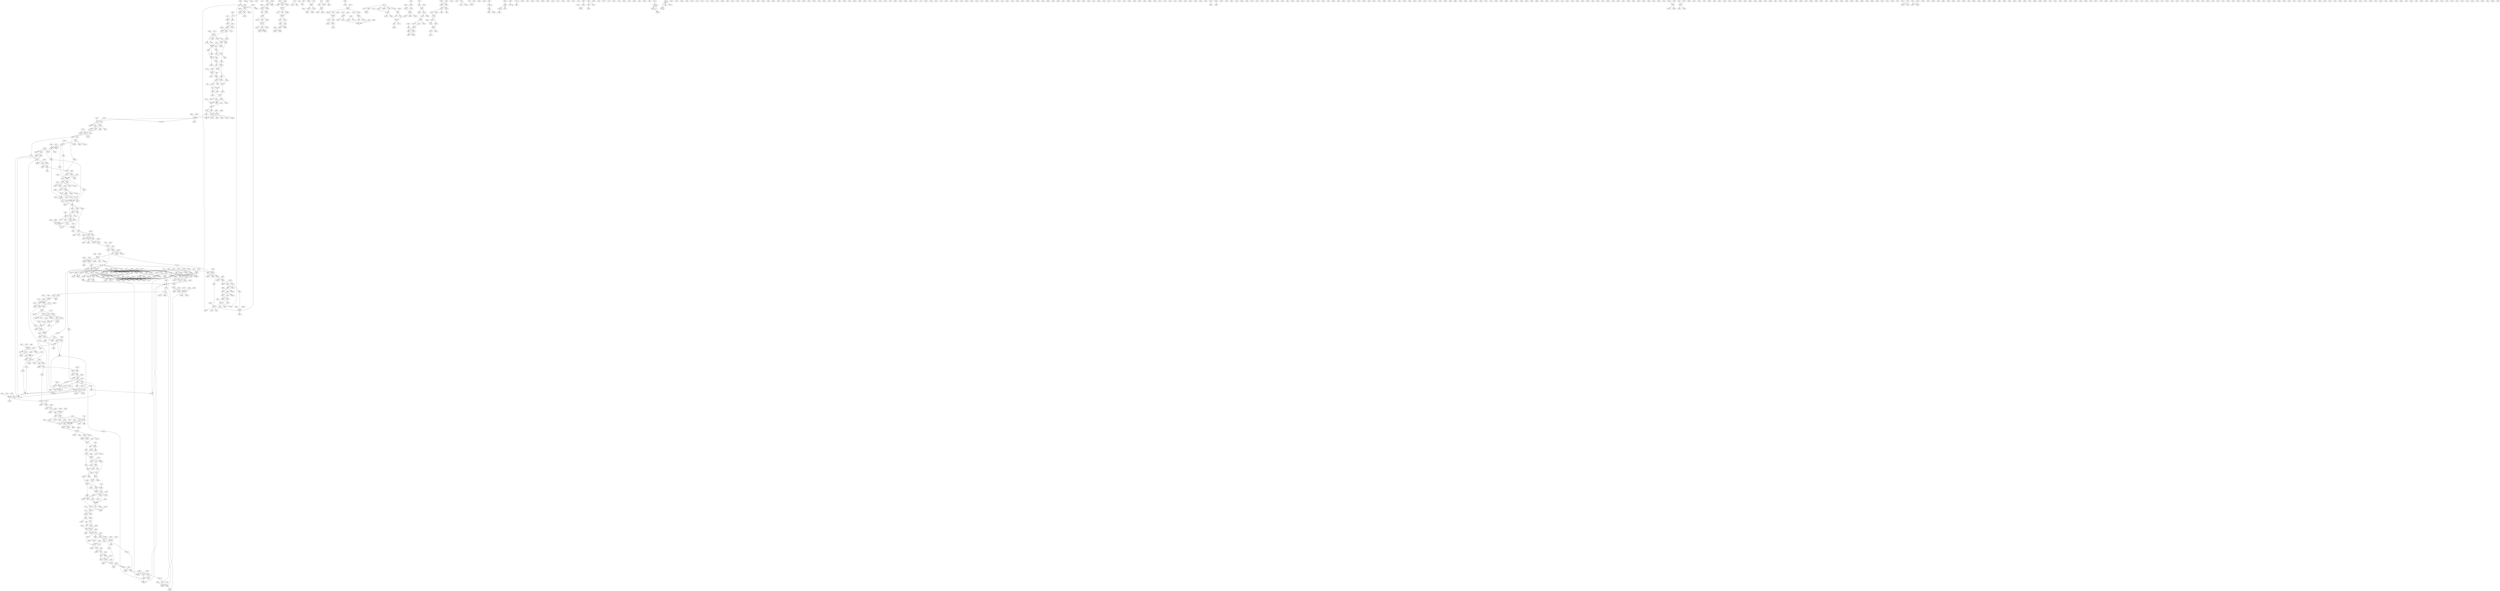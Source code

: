 digraph adj {
graph [k=96]
edge [d=-95]
"30+" [l=117 C=5610]
"30-" [l=117 C=5610]
"33+" [l=111 C=4080]
"33-" [l=111 C=4080]
"40+" [l=114 C=4845]
"40-" [l=114 C=4845]
"71+" [l=129 C=8670]
"71-" [l=129 C=8670]
"84+" [l=104 C=2295]
"84-" [l=104 C=2295]
"86+" [l=105 C=2550]
"86-" [l=105 C=2550]
"93+" [l=104 C=2295]
"93-" [l=104 C=2295]
"112+" [l=100 C=1275]
"112-" [l=100 C=1275]
"115+" [l=101 C=1530]
"115-" [l=101 C=1530]
"136+" [l=103 C=2040]
"136-" [l=103 C=2040]
"139+" [l=129 C=8670]
"139-" [l=129 C=8670]
"148+" [l=98 C=765]
"148-" [l=98 C=765]
"166+" [l=135 C=10200]
"166-" [l=135 C=10200]
"186+" [l=101 C=1530]
"186-" [l=101 C=1530]
"189+" [l=101 C=1530]
"189-" [l=101 C=1530]
"212+" [l=103 C=2040]
"212-" [l=103 C=2040]
"238+" [l=97 C=510]
"238-" [l=97 C=510]
"246+" [l=96 C=255]
"246-" [l=96 C=255]
"254+" [l=144 C=12495]
"254-" [l=144 C=12495]
"266+" [l=4413 C=688384]
"266-" [l=4413 C=688384]
"302+" [l=823 C=4784]
"302-" [l=823 C=4784]
"308+" [l=104 C=2295]
"308-" [l=104 C=2295]
"314+" [l=100 C=1275]
"314-" [l=100 C=1275]
"316+" [l=111 C=4080]
"316-" [l=111 C=4080]
"387+" [l=190 C=7869]
"387-" [l=190 C=7869]
"390+" [l=98 C=765]
"390-" [l=98 C=765]
"400+" [l=96 C=255]
"400-" [l=96 C=255]
"402+" [l=103 C=2040]
"402-" [l=103 C=2040]
"403+" [l=99 C=1020]
"403-" [l=99 C=1020]
"406+" [l=100 C=1275]
"406-" [l=100 C=1275]
"421+" [l=254 C=7698]
"421-" [l=254 C=7698]
"423+" [l=97 C=510]
"423-" [l=97 C=510]
"425+" [l=96 C=255]
"425-" [l=96 C=255]
"427+" [l=102 C=1785]
"427-" [l=102 C=1785]
"433+" [l=481 C=10776]
"433-" [l=481 C=10776]
"455+" [l=105 C=2550]
"455-" [l=105 C=2550]
"456+" [l=98 C=765]
"456-" [l=98 C=765]
"464+" [l=147 C=13260]
"464-" [l=147 C=13260]
"473+" [l=101 C=1530]
"473-" [l=101 C=1530]
"507+" [l=98 C=765]
"507-" [l=98 C=765]
"511+" [l=102 C=1785]
"511-" [l=102 C=1785]
"537+" [l=99 C=1020]
"537-" [l=99 C=1020]
"545+" [l=4723 C=52853]
"545-" [l=4723 C=52853]
"562+" [l=112 C=4335]
"562-" [l=112 C=4335]
"569+" [l=98 C=765]
"569-" [l=98 C=765]
"591+" [l=139 C=11220]
"591-" [l=139 C=11220]
"605+" [l=156 C=2894]
"605-" [l=156 C=2894]
"630+" [l=438 C=16593]
"630-" [l=438 C=16593]
"676+" [l=108 C=3315]
"676-" [l=108 C=3315]
"683+" [l=130 C=8925]
"683-" [l=130 C=8925]
"692+" [l=231 C=860]
"692-" [l=231 C=860]
"693+" [l=151 C=1119]
"693-" [l=151 C=1119]
"724+" [l=108 C=3315]
"724-" [l=108 C=3315]
"757+" [l=242 C=10423]
"757-" [l=242 C=10423]
"764+" [l=102 C=1785]
"764-" [l=102 C=1785]
"769+" [l=191 C=7156]
"769-" [l=191 C=7156]
"798+" [l=102 C=1785]
"798-" [l=102 C=1785]
"806+" [l=148 C=13515]
"806-" [l=148 C=13515]
"808+" [l=170 C=225]
"808-" [l=170 C=225]
"923+" [l=100 C=1275]
"923-" [l=100 C=1275]
"930+" [l=128 C=8415]
"930-" [l=128 C=8415]
"933+" [l=98 C=765]
"933-" [l=98 C=765]
"998+" [l=98 C=765]
"998-" [l=98 C=765]
"1064+" [l=97 C=510]
"1064-" [l=97 C=510]
"1067+" [l=97 C=510]
"1067-" [l=97 C=510]
"1072+" [l=97 C=510]
"1072-" [l=97 C=510]
"1128+" [l=725 C=11729]
"1128-" [l=725 C=11729]
"1162+" [l=145 C=172]
"1162-" [l=145 C=172]
"1173+" [l=96 C=255]
"1173-" [l=96 C=255]
"1216+" [l=191 C=1444]
"1216-" [l=191 C=1444]
"1249+" [l=222 C=602]
"1249-" [l=222 C=602]
"1273+" [l=168 C=1710]
"1273-" [l=168 C=1710]
"1284+" [l=2594 C=29090]
"1284-" [l=2594 C=29090]
"1288+" [l=98 C=765]
"1288-" [l=98 C=765]
"1330+" [l=191 C=1334]
"1330-" [l=191 C=1334]
"1335+" [l=191 C=4125]
"1335-" [l=191 C=4125]
"1345+" [l=188 C=1948]
"1345-" [l=188 C=1948]
"1488+" [l=1179 C=7755]
"1488-" [l=1179 C=7755]
"1543+" [l=149 C=7205]
"1543-" [l=149 C=7205]
"1556+" [l=104 C=99]
"1556-" [l=104 C=99]
"1589+" [l=191 C=728]
"1589-" [l=191 C=728]
"1763+" [l=209 C=10718]
"1763-" [l=209 C=10718]
"1783+" [l=136 C=95]
"1783-" [l=136 C=95]
"1830+" [l=146 C=3243]
"1830-" [l=146 C=3243]
"1846+" [l=252 C=4538]
"1846-" [l=252 C=4538]
"1867+" [l=469 C=1765]
"1867-" [l=469 C=1765]
"1883+" [l=109 C=34]
"1883-" [l=109 C=34]
"1894+" [l=853 C=7308]
"1894-" [l=853 C=7308]
"1912+" [l=191 C=361]
"1912-" [l=191 C=361]
"1925+" [l=191 C=952]
"1925-" [l=191 C=952]
"1937+" [l=96 C=19]
"1937-" [l=96 C=19]
"1938+" [l=625 C=8391]
"1938-" [l=625 C=8391]
"2068+" [l=191 C=4377]
"2068-" [l=191 C=4377]
"2086+" [l=249 C=3206]
"2086-" [l=249 C=3206]
"2089+" [l=188 C=2029]
"2089-" [l=188 C=2029]
"2102+" [l=113 C=53]
"2102-" [l=113 C=53]
"2123+" [l=149 C=6199]
"2123-" [l=149 C=6199]
"2156+" [l=191 C=2245]
"2156-" [l=191 C=2245]
"2198+" [l=126 C=92]
"2198-" [l=126 C=92]
"2241+" [l=188 C=5667]
"2241-" [l=188 C=5667]
"2256+" [l=97 C=39]
"2256-" [l=97 C=39]
"2262+" [l=120 C=67]
"2262-" [l=120 C=67]
"2303+" [l=188 C=3552]
"2303-" [l=188 C=3552]
"2314+" [l=301 C=1232]
"2314-" [l=301 C=1232]
"2355+" [l=315 C=5542]
"2355-" [l=315 C=5542]
"2379+" [l=234 C=6235]
"2379-" [l=234 C=6235]
"2464+" [l=216 C=621]
"2464-" [l=216 C=621]
"2583+" [l=146 C=1713]
"2583-" [l=146 C=1713]
"2638+" [l=295 C=2854]
"2638-" [l=295 C=2854]
"2639+" [l=137 C=859]
"2639-" [l=137 C=859]
"2680+" [l=195 C=6486]
"2680-" [l=195 C=6486]
"2682+" [l=169 C=4756]
"2682-" [l=169 C=4756]
"2713+" [l=285 C=891]
"2713-" [l=285 C=891]
"2736+" [l=155 C=1847]
"2736-" [l=155 C=1847]
"2738+" [l=196 C=380]
"2738-" [l=196 C=380]
"2746+" [l=239 C=2165]
"2746-" [l=239 C=2165]
"2769+" [l=135 C=88]
"2769-" [l=135 C=88]
"2776+" [l=254 C=472]
"2776-" [l=254 C=472]
"2782+" [l=191 C=1479]
"2782-" [l=191 C=1479]
"2791+" [l=232 C=1140]
"2791-" [l=232 C=1140]
"2795+" [l=173 C=456]
"2795-" [l=173 C=456]
"2800+" [l=191 C=1266]
"2800-" [l=191 C=1266]
"2816+" [l=96 C=56]
"2816-" [l=96 C=56]
"2820+" [l=264 C=1264]
"2820-" [l=264 C=1264]
"2846+" [l=148 C=999]
"2846-" [l=148 C=999]
"2873+" [l=156 C=260]
"2873-" [l=156 C=260]
"2875+" [l=280 C=1795]
"2875-" [l=280 C=1795]
"2911+" [l=191 C=295]
"2911-" [l=191 C=295]
"2917+" [l=196 C=1171]
"2917-" [l=196 C=1171]
"2922+" [l=260 C=1530]
"2922-" [l=260 C=1530]
"2923+" [l=352 C=1375]
"2923-" [l=352 C=1375]
"2945+" [l=192 C=1374]
"2945-" [l=192 C=1374]
"2947+" [l=132 C=208]
"2947-" [l=132 C=208]
"2958+" [l=217 C=507]
"2958-" [l=217 C=507]
"2996+" [l=192 C=1471]
"2996-" [l=192 C=1471]
"3039+" [l=142 C=203]
"3039-" [l=142 C=203]
"3046+" [l=101 C=15]
"3046-" [l=101 C=15]
"3047+" [l=189 C=1338]
"3047-" [l=189 C=1338]
"3056+" [l=118 C=53]
"3056-" [l=118 C=53]
"3079+" [l=191 C=1778]
"3079-" [l=191 C=1778]
"3081+" [l=260 C=760]
"3081-" [l=260 C=760]
"3082+" [l=274 C=1030]
"3082-" [l=274 C=1030]
"3107+" [l=166 C=246]
"3107-" [l=166 C=246]
"3144+" [l=156 C=3868]
"3144-" [l=156 C=3868]
"3168+" [l=219 C=724]
"3168-" [l=219 C=724]
"3173+" [l=204 C=559]
"3173-" [l=204 C=559]
"3176+" [l=424 C=1822]
"3176-" [l=424 C=1822]
"3177+" [l=578 C=3220]
"3177-" [l=578 C=3220]
"3178+" [l=189 C=764]
"3178-" [l=189 C=764]
"3184+" [l=191 C=639]
"3184-" [l=191 C=639]
"3195+" [l=228 C=2436]
"3195-" [l=228 C=2436]
"3202+" [l=122 C=357]
"3202-" [l=122 C=357]
"3203+" [l=240 C=923]
"3203-" [l=240 C=923]
"3248+" [l=119 C=58]
"3248-" [l=119 C=58]
"3251+" [l=252 C=793]
"3251-" [l=252 C=793]
"3257+" [l=136 C=106]
"3257-" [l=136 C=106]
"3277+" [l=151 C=133]
"3277-" [l=151 C=133]
"3281+" [l=194 C=2205]
"3281-" [l=194 C=2205]
"3288+" [l=319 C=976]
"3288-" [l=319 C=976]
"3290+" [l=128 C=113]
"3290-" [l=128 C=113]
"3293+" [l=121 C=69]
"3293-" [l=121 C=69]
"3295+" [l=134 C=129]
"3295-" [l=134 C=129]
"3297+" [l=294 C=658]
"3297-" [l=294 C=658]
"3301+" [l=251 C=2201]
"3301-" [l=251 C=2201]
"3308+" [l=135 C=86]
"3308-" [l=135 C=86]
"3311+" [l=191 C=379]
"3311-" [l=191 C=379]
"3314+" [l=301 C=800]
"3314-" [l=301 C=800]
"3316+" [l=191 C=912]
"3316-" [l=191 C=912]
"3352+" [l=191 C=744]
"3352-" [l=191 C=744]
"3366+" [l=154 C=165]
"3366-" [l=154 C=165]
"3370+" [l=191 C=303]
"3370-" [l=191 C=303]
"3393+" [l=140 C=222]
"3393-" [l=140 C=222]
"3397+" [l=140 C=135]
"3397-" [l=140 C=135]
"3398+" [l=564 C=2453]
"3398-" [l=564 C=2453]
"3413+" [l=191 C=243]
"3413-" [l=191 C=243]
"3427+" [l=191 C=448]
"3427-" [l=191 C=448]
"3432+" [l=103 C=19]
"3432-" [l=103 C=19]
"3440+" [l=126 C=93]
"3440-" [l=126 C=93]
"3448+" [l=277 C=551]
"3448-" [l=277 C=551]
"3449+" [l=112 C=530]
"3449-" [l=112 C=530]
"3466+" [l=127 C=145]
"3466-" [l=127 C=145]
"3468+" [l=191 C=649]
"3468-" [l=191 C=649]
"3484+" [l=137 C=191]
"3484-" [l=137 C=191]
"3485+" [l=144 C=226]
"3485-" [l=144 C=226]
"3496+" [l=121 C=62]
"3496-" [l=121 C=62]
"3498+" [l=124 C=79]
"3498-" [l=124 C=79]
"3499+" [l=140 C=121]
"3499-" [l=140 C=121]
"3502+" [l=124 C=60]
"3502-" [l=124 C=60]
"3504+" [l=135 C=143]
"3504-" [l=135 C=143]
"3510+" [l=160 C=210]
"3510-" [l=160 C=210]
"3511+" [l=149 C=162]
"3511-" [l=149 C=162]
"3513+" [l=229 C=1040]
"3513-" [l=229 C=1040]
"3517+" [l=206 C=653]
"3517-" [l=206 C=653]
"3536+" [l=191 C=425]
"3536-" [l=191 C=425]
"3556+" [l=188 C=1047]
"3556-" [l=188 C=1047]
"3572+" [l=183 C=491]
"3572-" [l=183 C=491]
"3574+" [l=191 C=289]
"3574-" [l=191 C=289]
"3582+" [l=191 C=380]
"3582-" [l=191 C=380]
"3593+" [l=207 C=625]
"3593-" [l=207 C=625]
"3615+" [l=365 C=1979]
"3615-" [l=365 C=1979]
"3620+" [l=147 C=122]
"3620-" [l=147 C=122]
"3633+" [l=135 C=156]
"3633-" [l=135 C=156]
"3642+" [l=212 C=411]
"3642-" [l=212 C=411]
"3646+" [l=142 C=95]
"3646-" [l=142 C=95]
"3652+" [l=222 C=734]
"3652-" [l=222 C=734]
"3659+" [l=128 C=83]
"3659-" [l=128 C=83]
"3662+" [l=157 C=236]
"3662-" [l=157 C=236]
"3670+" [l=191 C=399]
"3670-" [l=191 C=399]
"3676+" [l=138 C=188]
"3676-" [l=138 C=188]
"3683+" [l=145 C=226]
"3683-" [l=145 C=226]
"3689+" [l=164 C=160]
"3689-" [l=164 C=160]
"3701+" [l=151 C=150]
"3701-" [l=151 C=150]
"3703+" [l=136 C=129]
"3703-" [l=136 C=129]
"3717+" [l=191 C=326]
"3717-" [l=191 C=326]
"3719+" [l=170 C=180]
"3719-" [l=170 C=180]
"3720+" [l=127 C=112]
"3720-" [l=127 C=112]
"3728+" [l=142 C=117]
"3728-" [l=142 C=117]
"3731+" [l=146 C=143]
"3731-" [l=146 C=143]
"3737+" [l=118 C=61]
"3737-" [l=118 C=61]
"3740+" [l=181 C=278]
"3740-" [l=181 C=278]
"3744+" [l=144 C=247]
"3744-" [l=144 C=247]
"3748+" [l=191 C=442]
"3748-" [l=191 C=442]
"3752+" [l=145 C=320]
"3752-" [l=145 C=320]
"3760+" [l=229 C=658]
"3760-" [l=229 C=658]
"3763+" [l=191 C=383]
"3763-" [l=191 C=383]
"3768+" [l=168 C=244]
"3768-" [l=168 C=244]
"3769+" [l=114 C=44]
"3769-" [l=114 C=44]
"3775+" [l=120 C=57]
"3775-" [l=120 C=57]
"3782+" [l=106 C=24]
"3782-" [l=106 C=24]
"3783+" [l=138 C=177]
"3783-" [l=138 C=177]
"3787+" [l=116 C=49]
"3787-" [l=116 C=49]
"3789+" [l=161 C=238]
"3789-" [l=161 C=238]
"3809+" [l=124 C=75]
"3809-" [l=124 C=75]
"3815+" [l=106 C=23]
"3815-" [l=106 C=23]
"3816+" [l=134 C=125]
"3816-" [l=134 C=125]
"3831+" [l=231 C=705]
"3831-" [l=231 C=705]
"3833+" [l=115 C=61]
"3833-" [l=115 C=61]
"3841+" [l=191 C=1057]
"3841-" [l=191 C=1057]
"3842+" [l=119 C=62]
"3842-" [l=119 C=62]
"3844+" [l=111 C=36]
"3844-" [l=111 C=36]
"3854+" [l=114 C=43]
"3854-" [l=114 C=43]
"3859+" [l=120 C=65]
"3859-" [l=120 C=65]
"3869+" [l=144 C=156]
"3869-" [l=144 C=156]
"3874+" [l=157 C=238]
"3874-" [l=157 C=238]
"3877+" [l=134 C=124]
"3877-" [l=134 C=124]
"3879+" [l=130 C=113]
"3879-" [l=130 C=113]
"3880+" [l=139 C=100]
"3880-" [l=139 C=100]
"3886+" [l=104 C=19]
"3886-" [l=104 C=19]
"3887+" [l=217 C=701]
"3887-" [l=217 C=701]
"3891+" [l=141 C=234]
"3891-" [l=141 C=234]
"3899+" [l=146 C=175]
"3899-" [l=146 C=175]
"3905+" [l=177 C=417]
"3905-" [l=177 C=417]
"3908+" [l=120 C=88]
"3908-" [l=120 C=88]
"3910+" [l=124 C=73]
"3910-" [l=124 C=73]
"3912+" [l=191 C=283]
"3912-" [l=191 C=283]
"3917+" [l=133 C=89]
"3917-" [l=133 C=89]
"3922+" [l=221 C=378]
"3922-" [l=221 C=378]
"3923+" [l=154 C=221]
"3923-" [l=154 C=221]
"3927+" [l=148 C=145]
"3927-" [l=148 C=145]
"3930+" [l=125 C=76]
"3930-" [l=125 C=76]
"3931+" [l=182 C=364]
"3931-" [l=182 C=364]
"3936+" [l=112 C=105]
"3936-" [l=112 C=105]
"3938+" [l=156 C=156]
"3938-" [l=156 C=156]
"3939+" [l=114 C=54]
"3939-" [l=114 C=54]
"3940+" [l=234 C=619]
"3940-" [l=234 C=619]
"3943+" [l=170 C=194]
"3943-" [l=170 C=194]
"3944+" [l=134 C=105]
"3944-" [l=134 C=105]
"3945+" [l=121 C=101]
"3945-" [l=121 C=101]
"3948+" [l=148 C=151]
"3948-" [l=148 C=151]
"3951+" [l=330 C=799]
"3951-" [l=330 C=799]
"3952+" [l=115 C=59]
"3952-" [l=115 C=59]
"3957+" [l=156 C=189]
"3957-" [l=156 C=189]
"3960+" [l=128 C=152]
"3960-" [l=128 C=152]
"3963+" [l=146 C=255]
"3963-" [l=146 C=255]
"3975+" [l=194 C=400]
"3975-" [l=194 C=400]
"3976+" [l=115 C=46]
"3976-" [l=115 C=46]
"3977+" [l=111 C=46]
"3977-" [l=111 C=46]
"3981+" [l=110 C=32]
"3981-" [l=110 C=32]
"3982+" [l=121 C=91]
"3982-" [l=121 C=91]
"3983+" [l=136 C=150]
"3983-" [l=136 C=150]
"3988+" [l=134 C=97]
"3988-" [l=134 C=97]
"3989+" [l=191 C=249]
"3989-" [l=191 C=249]
"3990+" [l=101 C=22]
"3990-" [l=101 C=22]
"3992+" [l=162 C=155]
"3992-" [l=162 C=155]
"3993+" [l=115 C=59]
"3993-" [l=115 C=59]
"3995+" [l=124 C=60]
"3995-" [l=124 C=60]
"3998+" [l=129 C=90]
"3998-" [l=129 C=90]
"3999+" [l=119 C=76]
"3999-" [l=119 C=76]
"4000+" [l=142 C=259]
"4000-" [l=142 C=259]
"4001+" [l=118 C=57]
"4001-" [l=118 C=57]
"4005+" [l=154 C=179]
"4005-" [l=154 C=179]
"4009+" [l=104 C=150]
"4009-" [l=104 C=150]
"4011+" [l=145 C=211]
"4011-" [l=145 C=211]
"4014+" [l=153 C=153]
"4014-" [l=153 C=153]
"4016+" [l=191 C=413]
"4016-" [l=191 C=413]
"4017+" [l=129 C=105]
"4017-" [l=129 C=105]
"4018+" [l=109 C=32]
"4018-" [l=109 C=32]
"4019+" [l=119 C=49]
"4019-" [l=119 C=49]
"4020+" [l=150 C=122]
"4020-" [l=150 C=122]
"4021+" [l=106 C=34]
"4021-" [l=106 C=34]
"4024+" [l=147 C=343]
"4024-" [l=147 C=343]
"4025+" [l=191 C=324]
"4025-" [l=191 C=324]
"4026+" [l=105 C=21]
"4026-" [l=105 C=21]
"4027+" [l=209 C=531]
"4027-" [l=209 C=531]
"4033+" [l=118 C=54]
"4033-" [l=118 C=54]
"4034+" [l=116 C=49]
"4034-" [l=116 C=49]
"4036+" [l=125 C=68]
"4036-" [l=125 C=68]
"4038+" [l=135 C=97]
"4038-" [l=135 C=97]
"4041+" [l=119 C=53]
"4041-" [l=119 C=53]
"4044+" [l=146 C=138]
"4044-" [l=146 C=138]
"4045+" [l=191 C=1114]
"4045-" [l=191 C=1114]
"4046+" [l=148 C=121]
"4046-" [l=148 C=121]
"4048+" [l=158 C=243]
"4048-" [l=158 C=243]
"4051+" [l=145 C=154]
"4051-" [l=145 C=154]
"4052+" [l=118 C=59]
"4052-" [l=118 C=59]
"4054+" [l=132 C=87]
"4054-" [l=132 C=87]
"4055+" [l=136 C=99]
"4055-" [l=136 C=99]
"4056+" [l=127 C=77]
"4056-" [l=127 C=77]
"4057+" [l=190 C=1567]
"4057-" [l=190 C=1567]
"4058+" [l=195 C=419]
"4058-" [l=195 C=419]
"4060+" [l=131 C=76]
"4060-" [l=131 C=76]
"4061+" [l=131 C=77]
"4061-" [l=131 C=77]
"4063+" [l=121 C=54]
"4063-" [l=121 C=54]
"4065+" [l=193 C=387]
"4065-" [l=193 C=387]
"4066+" [l=117 C=49]
"4066-" [l=117 C=49]
"4067+" [l=104 C=29]
"4067-" [l=104 C=29]
"4068+" [l=116 C=55]
"4068-" [l=116 C=55]
"4069+" [l=148 C=272]
"4069-" [l=148 C=272]
"4072+" [l=140 C=91]
"4072-" [l=140 C=91]
"4073+" [l=108 C=28]
"4073-" [l=108 C=28]
"4074+" [l=112 C=45]
"4074-" [l=112 C=45]
"4075+" [l=146 C=109]
"4075-" [l=146 C=109]
"4078+" [l=118 C=73]
"4078-" [l=118 C=73]
"4079+" [l=128 C=141]
"4079-" [l=128 C=141]
"4081+" [l=133 C=82]
"4081-" [l=133 C=82]
"4082+" [l=143 C=103]
"4082-" [l=143 C=103]
"4083+" [l=117 C=48]
"4083-" [l=117 C=48]
"4084+" [l=109 C=34]
"4084-" [l=109 C=34]
"4085+" [l=119 C=56]
"4085-" [l=119 C=56]
"4086+" [l=129 C=83]
"4086-" [l=129 C=83]
"4087+" [l=140 C=98]
"4087-" [l=140 C=98]
"4088+" [l=144 C=109]
"4088-" [l=144 C=109]
"4089+" [l=118 C=66]
"4089-" [l=118 C=66]
"4090+" [l=151 C=167]
"4090-" [l=151 C=167]
"4091+" [l=168 C=199]
"4091-" [l=168 C=199]
"4092+" [l=134 C=120]
"4092-" [l=134 C=120]
"4093+" [l=132 C=83]
"4093-" [l=132 C=83]
"4094+" [l=127 C=86]
"4094-" [l=127 C=86]
"4095+" [l=125 C=91]
"4095-" [l=125 C=91]
"4096+" [l=111 C=48]
"4096-" [l=111 C=48]
"4097+" [l=123 C=69]
"4097-" [l=123 C=69]
"4100+" [l=108 C=26]
"4100-" [l=108 C=26]
"4102+" [l=117 C=55]
"4102-" [l=117 C=55]
"4103+" [l=107 C=25]
"4103-" [l=107 C=25]
"4104+" [l=120 C=52]
"4104-" [l=120 C=52]
"4105+" [l=123 C=67]
"4105-" [l=123 C=67]
"4106+" [l=120 C=59]
"4106-" [l=120 C=59]
"4107+" [l=100 C=30]
"4107-" [l=100 C=30]
"4108+" [l=147 C=139]
"4108-" [l=147 C=139]
"4109+" [l=112 C=102]
"4109-" [l=112 C=102]
"4110+" [l=111 C=34]
"4110-" [l=111 C=34]
"4111+" [l=111 C=41]
"4111-" [l=111 C=41]
"4112+" [l=127 C=85]
"4112-" [l=127 C=85]
"4113+" [l=130 C=105]
"4113-" [l=130 C=105]
"4114+" [l=138 C=92]
"4114-" [l=138 C=92]
"4115+" [l=112 C=39]
"4115-" [l=112 C=39]
"4116+" [l=149 C=152]
"4116-" [l=149 C=152]
"4148+" [l=504 C=104295]
"4148-" [l=504 C=104295]
"4157+" [l=8752 C=102073]
"4157-" [l=8752 C=102073]
"4162+" [l=196 C=25755]
"4162-" [l=196 C=25755]
"4174+" [l=124 C=7395]
"4174-" [l=124 C=7395]
"4187+" [l=105 C=2550]
"4187-" [l=105 C=2550]
"4188+" [l=106 C=2805]
"4188-" [l=106 C=2805]
"4193+" [l=166 C=18105]
"4193-" [l=166 C=18105]
"4199+" [l=160 C=16575]
"4199-" [l=160 C=16575]
"4204+" [l=112 C=4335]
"4204-" [l=112 C=4335]
"4208+" [l=103 C=2040]
"4208-" [l=103 C=2040]
"4209+" [l=10956 C=148899]
"4209-" [l=10956 C=148899]
"4213+" [l=15087 C=141294]
"4213-" [l=15087 C=141294]
"4214+" [l=99 C=1020]
"4214-" [l=99 C=1020]
"4222+" [l=150 C=14025]
"4222-" [l=150 C=14025]
"4223+" [l=110 C=3825]
"4223-" [l=110 C=3825]
"4224+" [l=142 C=11985]
"4224-" [l=142 C=11985]
"4230+" [l=100 C=1275]
"4230-" [l=100 C=1275]
"4232+" [l=103 C=2040]
"4232-" [l=103 C=2040]
"4233+" [l=137 C=10710]
"4233-" [l=137 C=10710]
"4235+" [l=65514 C=809729]
"4235-" [l=65514 C=809729]
"4236+" [l=191 C=24480]
"4236-" [l=191 C=24480]
"4242+" [l=6464 C=86926]
"4242-" [l=6464 C=86926]
"4244+" [l=160 C=16575]
"4244-" [l=160 C=16575]
"4249+" [l=108 C=3315]
"4249-" [l=108 C=3315]
"4253+" [l=108 C=3315]
"4253-" [l=108 C=3315]
"4264+" [l=28561 C=378213]
"4264-" [l=28561 C=378213]
"4273+" [l=2229 C=15736]
"4273-" [l=2229 C=15736]
"4277+" [l=111 C=4080]
"4277-" [l=111 C=4080]
"4281+" [l=125 C=7650]
"4281-" [l=125 C=7650]
"4283+" [l=1889 C=15141]
"4283-" [l=1889 C=15141]
"4300+" [l=186 C=23205]
"4300-" [l=186 C=23205]
"4318+" [l=171 C=19380]
"4318-" [l=171 C=19380]
"4325+" [l=31087 C=459924]
"4325-" [l=31087 C=459924]
"4334+" [l=111 C=4080]
"4334-" [l=111 C=4080]
"4341+" [l=20969 C=252436]
"4341-" [l=20969 C=252436]
"4355+" [l=713 C=2620]
"4355-" [l=713 C=2620]
"4359+" [l=5051 C=53553]
"4359-" [l=5051 C=53553]
"4369+" [l=29432 C=369485]
"4369-" [l=29432 C=369485]
"4384+" [l=4570 C=54423]
"4384-" [l=4570 C=54423]
"4389+" [l=117 C=5610]
"4389-" [l=117 C=5610]
"4402+" [l=23938 C=283270]
"4402-" [l=23938 C=283270]
"4405+" [l=2866 C=28436]
"4405-" [l=2866 C=28436]
"4410+" [l=200 C=7316]
"4410-" [l=200 C=7316]
"4450+" [l=22957 C=250503]
"4450-" [l=22957 C=250503]
"4451+" [l=15375 C=171067]
"4451-" [l=15375 C=171067]
"4463+" [l=16737 C=177992]
"4463-" [l=16737 C=177992]
"4471+" [l=2384 C=13406]
"4471-" [l=2384 C=13406]
"4473+" [l=15549 C=162377]
"4473-" [l=15549 C=162377]
"4485+" [l=3136 C=24035]
"4485-" [l=3136 C=24035]
"4493+" [l=8089 C=85871]
"4493-" [l=8089 C=85871]
"4501+" [l=295 C=4733]
"4501-" [l=295 C=4733]
"4506+" [l=8653 C=80406]
"4506-" [l=8653 C=80406]
"4510+" [l=911 C=4384]
"4510-" [l=911 C=4384]
"4516+" [l=6068 C=51132]
"4516-" [l=6068 C=51132]
"4531+" [l=8541 C=88149]
"4531-" [l=8541 C=88149]
"4533+" [l=6657 C=62906]
"4533-" [l=6657 C=62906]
"4536+" [l=2859 C=25434]
"4536-" [l=2859 C=25434]
"4541+" [l=461 C=5956]
"4541-" [l=461 C=5956]
"4545+" [l=2405 C=19565]
"4545-" [l=2405 C=19565]
"4555+" [l=204 C=3645]
"4555-" [l=204 C=3645]
"4558+" [l=191 C=4715]
"4558-" [l=191 C=4715]
"4559+" [l=22683 C=314303]
"4559-" [l=22683 C=314303]
"4562+" [l=657 C=2644]
"4562-" [l=657 C=2644]
"4569+" [l=3670 C=35348]
"4569-" [l=3670 C=35348]
"4575+" [l=7025 C=63218]
"4575-" [l=7025 C=63218]
"4579+" [l=26336 C=280046]
"4579-" [l=26336 C=280046]
"4580+" [l=21833 C=241022]
"4580-" [l=21833 C=241022]
"4592+" [l=1977 C=13918]
"4592-" [l=1977 C=13918]
"4601+" [l=5274 C=42218]
"4601-" [l=5274 C=42218]
"4603+" [l=26109 C=298611]
"4603-" [l=26109 C=298611]
"4611+" [l=12145 C=135004]
"4611-" [l=12145 C=135004]
"4612+" [l=884 C=3443]
"4612-" [l=884 C=3443]
"4616+" [l=3544 C=26430]
"4616-" [l=3544 C=26430]
"4618+" [l=6078 C=64299]
"4618-" [l=6078 C=64299]
"4620+" [l=4004 C=32787]
"4620-" [l=4004 C=32787]
"4621+" [l=302 C=6275]
"4621-" [l=302 C=6275]
"4623+" [l=407 C=7416]
"4623-" [l=407 C=7416]
"4624+" [l=359 C=2132]
"4624-" [l=359 C=2132]
"4627+" [l=1177 C=7576]
"4627-" [l=1177 C=7576]
"4629+" [l=365 C=846]
"4629-" [l=365 C=846]
"4637+" [l=26891 C=328347]
"4637-" [l=26891 C=328347]
"4639+" [l=710 C=2544]
"4639-" [l=710 C=2544]
"4651+" [l=581 C=2101]
"4651-" [l=581 C=2101]
"4655+" [l=3061 C=19502]
"4655-" [l=3061 C=19502]
"4674+" [l=272 C=3384]
"4674-" [l=272 C=3384]
"4676+" [l=1539 C=10217]
"4676-" [l=1539 C=10217]
"4677+" [l=343 C=1150]
"4677-" [l=343 C=1150]
"4679+" [l=538 C=1872]
"4679-" [l=538 C=1872]
"4680+" [l=9222 C=84329]
"4680-" [l=9222 C=84329]
"4683+" [l=284 C=781]
"4683-" [l=284 C=781]
"4685+" [l=191 C=281]
"4685-" [l=191 C=281]
"4689+" [l=191 C=240]
"4689-" [l=191 C=240]
"4690+" [l=2454 C=14482]
"4690-" [l=2454 C=14482]
"4693+" [l=191 C=348]
"4693-" [l=191 C=348]
"4694+" [l=338 C=859]
"4694-" [l=338 C=859]
"4695+" [l=516 C=1579]
"4695-" [l=516 C=1579]
"4696+" [l=191 C=373]
"4696-" [l=191 C=373]
"4698+" [l=191 C=111]
"4698-" [l=191 C=111]
"4700+" [l=96 C=255]
"4700-" [l=96 C=255]
"4701+" [l=240 C=7531]
"4701-" [l=240 C=7531]
"4704+" [l=907 C=13139]
"4704-" [l=907 C=13139]
"4706+" [l=203 C=27540]
"4706-" [l=203 C=27540]
"4711+" [l=660 C=70870]
"4711-" [l=660 C=70870]
"4877+" [l=9695 C=83072]
"4877-" [l=9695 C=83072]
"4878+" [l=7646 C=210603]
"4878-" [l=7646 C=210603]
"4879+" [l=95145 C=1535228]
"4879-" [l=95145 C=1535228]
"4882+" [l=28450 C=422082]
"4882-" [l=28450 C=422082]
"4883+" [l=27611 C=451057]
"4883-" [l=27611 C=451057]
"4884+" [l=6112 C=162396]
"4884-" [l=6112 C=162396]
"4885+" [l=4323 C=35782]
"4885-" [l=4323 C=35782]
"4887+" [l=17296 C=266430]
"4887-" [l=17296 C=266430]
"4888+" [l=5487 C=123593]
"4888-" [l=5487 C=123593]
"4889+" [l=8790 C=372772]
"4889-" [l=8790 C=372772]
"4890+" [l=11874 C=220913]
"4890-" [l=11874 C=220913]
"4891+" [l=7904 C=164896]
"4891-" [l=7904 C=164896]
"4892+" [l=33829 C=485895]
"4892-" [l=33829 C=485895]
"4893+" [l=9321 C=81630]
"4893-" [l=9321 C=81630]
"4894+" [l=1845 C=102062]
"4894-" [l=1845 C=102062]
"4895+" [l=6028 C=137874]
"4895-" [l=6028 C=137874]
"4896+" [l=25906 C=755966]
"4896-" [l=25906 C=755966]
"4897+" [l=52285 C=866761]
"4897-" [l=52285 C=866761]
"4898+" [l=10563 C=203699]
"4898-" [l=10563 C=203699]
"4899+" [l=5646 C=119158]
"4899-" [l=5646 C=119158]
"4900+" [l=16297 C=212451]
"4900-" [l=16297 C=212451]
"4901+" [l=116188 C=1753845]
"4901-" [l=116188 C=1753845]
"4902+" [l=14996 C=162044]
"4902-" [l=14996 C=162044]
"4905+" [l=1730 C=33494]
"4905-" [l=1730 C=33494]
"4906+" [l=4187 C=45477]
"4906-" [l=4187 C=45477]
"4907+" [l=69531 C=844300]
"4907-" [l=69531 C=844300]
"4910+" [l=4136 C=122538]
"4910-" [l=4136 C=122538]
"4911+" [l=42802 C=557565]
"4911-" [l=42802 C=557565]
"4912+" [l=7116 C=72381]
"4912-" [l=7116 C=72381]
"4914+" [l=1563 C=76743]
"4914-" [l=1563 C=76743]
"4915+" [l=2974 C=22689]
"4915-" [l=2974 C=22689]
"4916+" [l=3833 C=24914]
"4916-" [l=3833 C=24914]
"4917+" [l=1896 C=124613]
"4917-" [l=1896 C=124613]
"4918+" [l=16103 C=186090]
"4918-" [l=16103 C=186090]
"4919+" [l=26451 C=409480]
"4919-" [l=26451 C=409480]
"4921+" [l=38447 C=467608]
"4921-" [l=38447 C=467608]
"4922+" [l=74522 C=922574]
"4922-" [l=74522 C=922574]
"4924+" [l=11455 C=91161]
"4924-" [l=11455 C=91161]
"4925+" [l=3914 C=28831]
"4925-" [l=3914 C=28831]
"4926+" [l=44873 C=627021]
"4926-" [l=44873 C=627021]
"4927+" [l=3974 C=66912]
"4927-" [l=3974 C=66912]
"4928+" [l=11004 C=145006]
"4928-" [l=11004 C=145006]
"4929+" [l=21908 C=238353]
"4929-" [l=21908 C=238353]
"4931+" [l=11063 C=108675]
"4931-" [l=11063 C=108675]
"4934+" [l=34276 C=416754]
"4934-" [l=34276 C=416754]
"4935+" [l=4088 C=35704]
"4935-" [l=4088 C=35704]
"4937+" [l=2324 C=23381]
"4937-" [l=2324 C=23381]
"4939+" [l=5550 C=48102]
"4939-" [l=5550 C=48102]
"4940+" [l=1671 C=10222]
"4940-" [l=1671 C=10222]
"4942+" [l=25468 C=242736]
"4942-" [l=25468 C=242736]
"4946+" [l=9089 C=77510]
"4946-" [l=9089 C=77510]
"4948+" [l=89643 C=1059131]
"4948-" [l=89643 C=1059131]
"4949+" [l=15014 C=177876]
"4949-" [l=15014 C=177876]
"4950+" [l=29461 C=321264]
"4950-" [l=29461 C=321264]
"4951+" [l=4066 C=45130]
"4951-" [l=4066 C=45130]
"4952+" [l=10143 C=119280]
"4952-" [l=10143 C=119280]
"4953+" [l=26211 C=275563]
"4953-" [l=26211 C=275563]
"4956+" [l=107157 C=1366961]
"4956-" [l=107157 C=1366961]
"4959+" [l=20829 C=207637]
"4959-" [l=20829 C=207637]
"4960+" [l=40616 C=539448]
"4960-" [l=40616 C=539448]
"4961+" [l=15783 C=160702]
"4961-" [l=15783 C=160702]
"4962+" [l=18915 C=193876]
"4962-" [l=18915 C=193876]
"4963+" [l=35984 C=440240]
"4963-" [l=35984 C=440240]
"4964+" [l=8436 C=83548]
"4964-" [l=8436 C=83548]
"4965+" [l=71725 C=748365]
"4965-" [l=71725 C=748365]
"4966+" [l=66470 C=1020188]
"4966-" [l=66470 C=1020188]
"4968+" [l=19434 C=192643]
"4968-" [l=19434 C=192643]
"4969+" [l=17780 C=220809]
"4969-" [l=17780 C=220809]
"4970+" [l=44461 C=567298]
"4970-" [l=44461 C=567298]
"4971+" [l=80044 C=1143108]
"4971-" [l=80044 C=1143108]
"4975+" [l=30678 C=345827]
"4975-" [l=30678 C=345827]
"4976+" [l=22735 C=250472]
"4976-" [l=22735 C=250472]
"4977+" [l=5400 C=93475]
"4977-" [l=5400 C=93475]
"4978+" [l=2313 C=16331]
"4978-" [l=2313 C=16331]
"4979+" [l=27916 C=326865]
"4979-" [l=27916 C=326865]
"4980+" [l=47175 C=722901]
"4980-" [l=47175 C=722901]
"4981+" [l=26088 C=315670]
"4981-" [l=26088 C=315670]
"4982+" [l=43452 C=626302]
"4982-" [l=43452 C=626302]
"4983+" [l=21528 C=186339]
"4983-" [l=21528 C=186339]
"4984+" [l=24734 C=325565]
"4984-" [l=24734 C=325565]
"4986+" [l=10557 C=114082]
"4986-" [l=10557 C=114082]
"4987+" [l=100924 C=1352991]
"4987-" [l=100924 C=1352991]
"4989+" [l=97335 C=1206718]
"4989-" [l=97335 C=1206718]
"4990+" [l=89792 C=1208961]
"4990-" [l=89792 C=1208961]
"4991+" [l=15950 C=177271]
"4991-" [l=15950 C=177271]
"4993+" [l=36098 C=434973]
"4993-" [l=36098 C=434973]
"4994+" [l=29456 C=284323]
"4994-" [l=29456 C=284323]
"4995+" [l=20558 C=219600]
"4995-" [l=20558 C=219600]
"4997+" [l=7111 C=69468]
"4997-" [l=7111 C=69468]
"4998+" [l=10227 C=99964]
"4998-" [l=10227 C=99964]
"5000+" [l=9210 C=102194]
"5000-" [l=9210 C=102194]
"5001+" [l=5732 C=57370]
"5001-" [l=5732 C=57370]
"5002+" [l=16230 C=211374]
"5002-" [l=16230 C=211374]
"5003+" [l=52416 C=741709]
"5003-" [l=52416 C=741709]
"5004+" [l=9418 C=86736]
"5004-" [l=9418 C=86736]
"5005+" [l=21570 C=286877]
"5005-" [l=21570 C=286877]
"5006+" [l=8338 C=87349]
"5006-" [l=8338 C=87349]
"5007+" [l=5956 C=43759]
"5007-" [l=5956 C=43759]
"5008+" [l=6081 C=61587]
"5008-" [l=6081 C=61587]
"5009+" [l=10593 C=191389]
"5009-" [l=10593 C=191389]
"5010+" [l=22857 C=202175]
"5010-" [l=22857 C=202175]
"5011+" [l=92086 C=1201354]
"5011-" [l=92086 C=1201354]
"5012+" [l=9088 C=81400]
"5012-" [l=9088 C=81400]
"5013+" [l=14354 C=104087]
"5013-" [l=14354 C=104087]
"5015+" [l=9123 C=108861]
"5015-" [l=9123 C=108861]
"5016+" [l=5241 C=33777]
"5016-" [l=5241 C=33777]
"5017+" [l=21363 C=235689]
"5017-" [l=21363 C=235689]
"5018+" [l=22870 C=275747]
"5018-" [l=22870 C=275747]
"5019+" [l=138914 C=1927765]
"5019-" [l=138914 C=1927765]
"5020+" [l=1578 C=10595]
"5020-" [l=1578 C=10595]
"5021+" [l=114179 C=1482809]
"5021-" [l=114179 C=1482809]
"5022+" [l=4779 C=101830]
"5022-" [l=4779 C=101830]
"5023+" [l=24977 C=343790]
"5023-" [l=24977 C=343790]
"5024+" [l=3879 C=30740]
"5024-" [l=3879 C=30740]
"5025+" [l=36958 C=540839]
"5025-" [l=36958 C=540839]
"5026+" [l=9370 C=98733]
"5026-" [l=9370 C=98733]
"5027+" [l=5729 C=54261]
"5027-" [l=5729 C=54261]
"5028+" [l=20383 C=197550]
"5028-" [l=20383 C=197550]
"5030+" [l=17267 C=161932]
"5030-" [l=17267 C=161932]
"5031+" [l=30281 C=336656]
"5031-" [l=30281 C=336656]
"5032+" [l=17647 C=160479]
"5032-" [l=17647 C=160479]
"5033+" [l=43875 C=545550]
"5033-" [l=43875 C=545550]
"5036+" [l=71885 C=850378]
"5036-" [l=71885 C=850378]
"5037+" [l=37441 C=413529]
"5037-" [l=37441 C=413529]
"5038+" [l=102643 C=1674804]
"5038-" [l=102643 C=1674804]
"5040+" [l=13196 C=125865]
"5040-" [l=13196 C=125865]
"5041+" [l=11008 C=127302]
"5041-" [l=11008 C=127302]
"5042+" [l=7237 C=56552]
"5042-" [l=7237 C=56552]
"5044+" [l=23716 C=379704]
"5044-" [l=23716 C=379704]
"5045+" [l=2646 C=35852]
"5045-" [l=2646 C=35852]
"5046+" [l=9361 C=160079]
"5046-" [l=9361 C=160079]
"5047+" [l=9536 C=186151]
"5047-" [l=9536 C=186151]
"5048+" [l=50101 C=712511]
"5048-" [l=50101 C=712511]
"5049+" [l=82030 C=1151758]
"5049-" [l=82030 C=1151758]
"5050+" [l=22626 C=284867]
"5050-" [l=22626 C=284867]
"5051+" [l=27174 C=391788]
"5051-" [l=27174 C=391788]
"5052+" [l=27080 C=471770]
"5052-" [l=27080 C=471770]
"5054+" [l=15592 C=173652]
"5054-" [l=15592 C=173652]
"5055+" [l=42484 C=614618]
"5055-" [l=42484 C=614618]
"5056+" [l=64922 C=873511]
"5056-" [l=64922 C=873511]
"5057+" [l=1989 C=23768]
"5057-" [l=1989 C=23768]
"5058+" [l=4784 C=62402]
"5058-" [l=4784 C=62402]
"5059+" [l=15764 C=173529]
"5059-" [l=15764 C=173529]
"5062+" [l=57306 C=1156669]
"5062-" [l=57306 C=1156669]
"5063+" [l=103875 C=1334088]
"5063-" [l=103875 C=1334088]
"5064+" [l=20720 C=214305]
"5064-" [l=20720 C=214305]
"5065+" [l=56646 C=960715]
"5065-" [l=56646 C=960715]
"5067+" [l=15069 C=150242]
"5067-" [l=15069 C=150242]
"5068+" [l=14848 C=150362]
"5068-" [l=14848 C=150362]
"5069+" [l=56806 C=596490]
"5069-" [l=56806 C=596490]
"5070+" [l=24814 C=249570]
"5070-" [l=24814 C=249570]
"5071+" [l=33789 C=411085]
"5071-" [l=33789 C=411085]
"5072+" [l=7064 C=53249]
"5072-" [l=7064 C=53249]
"5073+" [l=11777 C=111682]
"5073-" [l=11777 C=111682]
"5074+" [l=6013 C=51827]
"5074-" [l=6013 C=51827]
"5075+" [l=2749 C=362608]
"5075-" [l=2749 C=362608]
"5076+" [l=35391 C=462049]
"5076-" [l=35391 C=462049]
"5077+" [l=14851 C=144908]
"5077-" [l=14851 C=144908]
"5078+" [l=17560 C=295360]
"5078-" [l=17560 C=295360]
"5079+" [l=110106 C=1334545]
"5079-" [l=110106 C=1334545]
"5080+" [l=46207 C=638690]
"5080-" [l=46207 C=638690]
"5081+" [l=26578 C=440079]
"5081-" [l=26578 C=440079]
"5082+" [l=77542 C=1018838]
"5082-" [l=77542 C=1018838]
"5083+" [l=3918 C=96905]
"5083-" [l=3918 C=96905]
"5084+" [l=186641 C=2793687]
"5084-" [l=186641 C=2793687]
"5085+" [l=86427 C=1095182]
"5085-" [l=86427 C=1095182]
"5086+" [l=58236 C=662015]
"5086-" [l=58236 C=662015]
"30+" -> "4044-"
"30+" -> "33+" [d=-84]
"30-" -> "4025+"
"30-" -> "3184+" [d=-58]
"30-" -> "3056+" [d=-15]
"30-" -> "148+" [d=-12]
"33+" -> "4048+"
"33+" -> "40+" [d=-75]
"33+" -> "4063+" [d=-75]
"33-" -> "4093+"
"33-" -> "30-" [d=-84]
"33-" -> "4079+" [d=-84]
"40+" -> "4041+"
"40+" -> "71+" [d=-21]
"40-" -> "4086-"
"40-" -> "33-" [d=-75]
"71+" -> "3582-"
"71+" -> "4300+" [d=-90]
"71-" -> "2800+"
"71-" -> "40-" [d=-21]
"84+" -> "86+"
"84+" -> "4095-"
"84+" -> "4113+"
"84-" -> "3809-"
"84-" -> "562-" [d=-56]
"86+" -> "3633+"
"86+" -> "4102-"
"86+" -> "4034-" [d=-86]
"86+" -> "4199+" [d=-86]
"86-" -> "84-"
"86-" -> "4096+"
"93+" -> "4105+"
"93+" -> "3728-" [d=-75]
"93+" -> "764+" [d=-65]
"93-" -> "4174+"
"93-" -> "3844-"
"112+" -> "4683-"
"112+" -> "115+" [d=-85]
"112-" -> "4052+"
"112-" -> "4075+" [d=-73]
"112-" -> "4277-" [d=-48]
"115+" -> "3999-"
"115+" -> "4188-" [d=-89]
"115-" -> "3957+"
"115-" -> "112-" [d=-85]
"115-" -> "3899+" [d=-85]
"136+" -> "3574+"
"136+" -> "139+" [d=-68]
"136+" -> "3670-" [d=-68]
"136-" -> "3502+"
"136-" -> "189-" [d=-77]
"139+" -> "933-" [d=-60]
"139-" -> "4696-"
"139-" -> "136-" [d=-68]
"148+" -> "3427+"
"148+" -> "3466+"
"148+" -> "3952-" [d=-89]
"148+" -> "537-" [d=-69]
"148-" -> "3440+"
"148-" -> "30+" [d=-12]
"166+" -> "3316-"
"166+" -> "806+" [d=-93]
"166-" -> "4097+"
"166-" -> "4193+"
"186+" -> "3931+"
"186+" -> "189+" [d=-80]
"186-" -> "3737+"
"186-" -> "591-" [d=-79]
"189+" -> "3536+"
"189+" -> "3311+" [d=-86]
"189+" -> "136+" [d=-77]
"189+" -> "1783+" [d=-77]
"189-" -> "4685-"
"189-" -> "3989-" [d=-85]
"189-" -> "186-" [d=-80]
"212+" -> "4088+"
"212+" -> "2769+" [d=-78]
"212+" -> "4199-" [d=-78]
"212-" -> "4204+"
"212-" -> "1912-"
"238+" -> "3293-"
"238+" -> "3981-" [d=-92]
"238+" -> "4085+" [d=-91]
"238+" -> "246+" [d=-84]
"238+" -> "1937+" [d=-84]
"238+" -> "2256+" [d=-84]
"238-" -> "1912+"
"238-" -> "4208-" [d=-93]
"246+" -> "2820-"
"246+" -> "3295-" [d=-90]
"246+" -> "4214+" [d=-85]
"246-" -> "3983+"
"246-" -> "238-" [d=-84]
"254+" -> "3912-"
"254+" -> "4054+" [d=-88]
"254+" -> "4389-" [d=-88]
"254-" -> "4069+"
"254-" -> "4214-"
"266+" -> "266+"
"266-" -> "266-"
"308+" -> "4103+"
"308+" -> "1064+" [d=-86]
"308-" -> "3938-"
"308-" -> "4021-" [d=-68]
"308-" -> "998+" [d=-36]
"314+" -> "316+"
"314+" -> "4056+"
"314+" -> "4066+"
"314-" -> "4111+"
"314-" -> "4281+" [d=-70]
"316+" -> "3763+"
"316+" -> "4230+" [d=-93]
"316-" -> "314-"
"316-" -> "4051-"
"387+" -> "4711+" [d=-94]
"387-" -> "5075+" [d=-94]
"390+" -> "3485-"
"390+" -> "3927-" [d=-79]
"390+" -> "4249+" [d=-79]
"390+" -> "4683+" [d=-79]
"390-" -> "4033+"
"390-" -> "4073+"
"390-" -> "1288-" [d=-87]
"400+" -> "402+"
"400+" -> "4112-"
"400-" -> "4061+"
"400-" -> "4249-"
"402+" -> "403+"
"402+" -> "4089+"
"402-" -> "400-"
"402-" -> "2816+"
"402-" -> "3717-"
"403+" -> "406+"
"403+" -> "3769-"
"403-" -> "402-"
"403-" -> "4104+"
"406+" -> "4100-"
"406+" -> "455+" [d=-92]
"406-" -> "403-"
"406-" -> "3683+"
"421+" -> "3195-"
"423+" -> "425+"
"423+" -> "4024+"
"423-" -> "569+"
"423-" -> "3990+"
"425+" -> "427+"
"425+" -> "3498+"
"425-" -> "423-"
"425-" -> "3308+"
"427+" -> "3257+"
"427+" -> "4253+" [d=-90]
"427-" -> "425-"
"427-" -> "3676+"
"433-" -> "757-"
"455+" -> "456+"
"455+" -> "3939+"
"455-" -> "4693-"
"455-" -> "406-" [d=-92]
"456+" -> "1883-"
"456+" -> "464+" [d=-69]
"456-" -> "455-"
"456-" -> "3998+"
"464+" -> "2996+"
"464+" -> "923+" [d=-86]
"464+" -> "2947+" [d=-86]
"464-" -> "4016+"
"464-" -> "3370+" [d=-91]
"464-" -> "3039+" [d=-79]
"464-" -> "456-" [d=-69]
"464-" -> "1162-" [d=-69]
"473+" -> "3880+"
"473+" -> "4026-" [d=-52]
"473+" -> "4244+" [d=-49]
"473-" -> "3719+"
"473-" -> "3789+"
"473-" -> "3948+" [d=-68]
"473-" -> "3854-" [d=-65]
"473-" -> "3917+" [d=-53]
"473-" -> "4087+" [d=-51]
"473-" -> "764-" [d=-21]
"507+" -> "4092+"
"507+" -> "3993+" [d=-88]
"507+" -> "511+" [d=-85]
"507-" -> "4068+"
"507-" -> "3107-" [d=-61]
"507-" -> "3484+" [d=-49]
"507-" -> "3905+" [d=-46]
"507-" -> "4208+" [d=-46]
"511+" -> "3046-"
"511+" -> "4204-"
"511-" -> "2911-"
"511-" -> "507-" [d=-85]
"537+" -> "3510-"
"537+" -> "4020-" [d=-94]
"537+" -> "4025-" [d=-79]
"537+" -> "148-" [d=-69]
"537-" -> "3912+"
"537-" -> "4090-" [d=-89]
"537-" -> "4253-" [d=-67]
"545+" -> "3178-"
"545+" -> "5006+"
"545-" -> "2816-" [d=-94]
"562+" -> "4094-"
"562+" -> "4011-" [d=-68]
"562+" -> "84+" [d=-56]
"562+" -> "3783-" [d=-56]
"562-" -> "3352+"
"562-" -> "4281-" [d=-94]
"569+" -> "3982-"
"569+" -> "1173+" [d=-88]
"569-" -> "423+"
"569-" -> "4116+"
"591+" -> "4696+"
"591+" -> "186+" [d=-79]
"591-" -> "3646-"
"591-" -> "3468-" [d=-92]
"591-" -> "4224-" [d=-70]
"605-" -> "2782-"
"605-" -> "3144-" [d=-60]
"630+" -> "757-"
"676+" -> "3432+"
"676+" -> "683+" [d=-72]
"676-" -> "3816+"
"676-" -> "3910+" [d=-84]
"676-" -> "1288+" [d=-79]
"676-" -> "4078+" [d=-79]
"683+" -> "4018+"
"683+" -> "4318+"
"683-" -> "3717+"
"683-" -> "4693+" [d=-75]
"683-" -> "676-" [d=-72]
"692+" -> "693+"
"693+" -> "3513+"
"693+" -> "4976-"
"693-" -> "692-"
"693-" -> "3173-"
"724+" -> "3943+"
"724+" -> "4318-"
"724-" -> "3944+"
"724-" -> "4174-" [d=-50]
"757+" -> "433+"
"757+" -> "630-"
"764+" -> "3930-"
"764+" -> "3908+" [d=-84]
"764+" -> "3413-" [d=-65]
"764+" -> "473+" [d=-21]
"764-" -> "4114+"
"764-" -> "4109+" [d=-85]
"764-" -> "93-" [d=-65]
"769+" -> "1543-"
"769-" -> "5075-"
"798+" -> "4046+"
"798+" -> "4277+"
"798-" -> "3841+"
"798-" -> "3763-" [d=-76]
"798-" -> "1589+" [d=-41]
"798-" -> "4233-" [d=-41]
"806+" -> "808+"
"806+" -> "4334-" [d=-74]
"806-" -> "4106+"
"806-" -> "166-" [d=-93]
"808-" -> "806-"
"923+" -> "3833-"
"923+" -> "3740+" [d=-90]
"923+" -> "2262-" [d=-88]
"923+" -> "4187+" [d=-88]
"923-" -> "4074+"
"923-" -> "464-" [d=-86]
"930+" -> "3670+"
"930+" -> "933+" [d=-71]
"930-" -> "3689-"
"930-" -> "4236-" [d=-26]
"933+" -> "3574-"
"933+" -> "3311-" [d=-78]
"933+" -> "3536-" [d=-69]
"933+" -> "139-" [d=-60]
"933+" -> "3662+" [d=-60]
"933-" -> "4083+"
"933-" -> "3775-" [d=-75]
"933-" -> "930-" [d=-71]
"998+" -> "4689-"
"998+" -> "4222-" [d=-81]
"998-" -> "3748+"
"998-" -> "308+" [d=-36]
"1064+" -> "1067+"
"1064+" -> "3877+"
"1064-" -> "4067+"
"1064-" -> "308-" [d=-86]
"1067+" -> "4017+"
"1067+" -> "4055-"
"1067+" -> "1072+" [d=-80]
"1067-" -> "1064-"
"1067-" -> "4698+"
"1072+" -> "3316+"
"1072+" -> "4334+" [d=-91]
"1072-" -> "3748-"
"1072-" -> "1067-" [d=-80]
"1128+" -> "5022+"
"1128-" -> "2736-"
"1162+" -> "1883-"
"1162+" -> "464+" [d=-69]
"1173+" -> "3768-"
"1173+" -> "4389+"
"1173-" -> "3427-"
"1173-" -> "569-" [d=-88]
"1173-" -> "4108+" [d=-88]
"1216+" -> "3202+"
"1216-" -> "4987-"
"1273-" -> "5077+"
"1288+" -> "3370-"
"1288+" -> "4016-" [d=-91]
"1288+" -> "390+" [d=-87]
"1288+" -> "4082+" [d=-87]
"1288-" -> "2873-"
"1288-" -> "676+" [d=-79]
"1330-" -> "4987+" [d=-84]
"1335+" -> "4711+"
"1335-" -> "5075+" [d=-94]
"1345+" -> "1345+" [d=-34]
"1345+" -> "2086-" [d=-32]
"1345-" -> "1894+"
"1345-" -> "1345-" [d=-34]
"1488+" -> "3517+"
"1543+" -> "769-"
"1543+" -> "2123-" [d=-53]
"1543-" -> "4901+"
"1543-" -> "4982-"
"1589+" -> "4281+" [d=-84]
"1589-" -> "798+" [d=-41]
"1763+" -> "5023-"
"1763+" -> "5048+"
"1763-" -> "4711-"
"1783-" -> "3502+"
"1783-" -> "189-" [d=-77]
"1830+" -> "4501+"
"1830+" -> "5081+"
"1830-" -> "4410+"
"1830-" -> "4623-"
"1846-" -> "2583-"
"1883+" -> "1162-"
"1883+" -> "456-"
"1894-" -> "1345+"
"1912+" -> "3248+"
"1912+" -> "212+"
"1912-" -> "238+"
"1925+" -> "5023-" [d=-77]
"1925+" -> "5048+" [d=-77]
"1925-" -> "4711-"
"1937+" -> "1938+"
"1937+" -> "5006-"
"1937-" -> "3983+"
"1937-" -> "238-" [d=-84]
"1938+" -> "4887+"
"1938+" -> "4888+"
"1938+" -> "4896-"
"1938+" -> "5083-"
"1938-" -> "1937-"
"2068+" -> "5075+"
"2068-" -> "4711+" [d=-94]
"2086+" -> "3301-"
"2086+" -> "1345-" [d=-32]
"2086-" -> "3301+"
"2086-" -> "4993-"
"2102-" -> "4148+"
"2123+" -> "2156-"
"2123+" -> "1543-" [d=-53]
"2123-" -> "5075-"
"2156+" -> "2123-"
"2156-" -> "4901+"
"2156-" -> "4982-"
"2198-" -> "3905+"
"2198-" -> "4208+"
"2256+" -> "4905+"
"2256+" -> "4906-"
"2256-" -> "3983+"
"2256-" -> "238-" [d=-84]
"2262+" -> "3752+"
"2262+" -> "923-" [d=-88]
"2355+" -> "5084+" [d=-87]
"2355-" -> "3449-"
"2379+" -> "5084+" [d=-70]
"2583+" -> "1846+"
"2583+" -> "3144-" [d=-50]
"2638+" -> "2639+"
"2638-" -> "2846-"
"2639+" -> "2738-"
"2639+" -> "2875+"
"2639-" -> "2638-"
"2639-" -> "4922+"
"2680+" -> "2682+"
"2682+" -> "2782+"
"2682+" -> "3144+"
"2682-" -> "2680-"
"2682-" -> "3281+"
"2713+" -> "5071+" [d=-36]
"2713-" -> "3082+"
"2736+" -> "1128+"
"2736+" -> "4674-"
"2736-" -> "4621+"
"2736-" -> "4623+"
"2738+" -> "2639-"
"2738-" -> "5071+" [d=-84]
"2746+" -> "4704-"
"2769-" -> "212-" [d=-78]
"2782+" -> "605+"
"2782-" -> "2682-"
"2791+" -> "2846+"
"2791-" -> "4000+"
"2795+" -> "3202+"
"2795-" -> "4624+"
"2795-" -> "4987-" [d=-77]
"2800-" -> "71+"
"2816+" -> "3178+"
"2816+" -> "545+" [d=-94]
"2816+" -> "2820+" [d=-94]
"2816+" -> "4962-" [d=-94]
"2816-" -> "402+"
"2816-" -> "4112-"
"2820+" -> "246-"
"2820-" -> "2816-" [d=-94]
"2846+" -> "2638+"
"2846+" -> "5065+"
"2846-" -> "2791-"
"2846-" -> "2917-"
"2873+" -> "4078+"
"2873+" -> "1288+"
"2875-" -> "2639-"
"2911+" -> "511+"
"2911-" -> "4214+"
"2917+" -> "2846+"
"2947-" -> "4074+"
"2947-" -> "464-" [d=-86]
"2996+" -> "4277-" [d=-76]
"2996-" -> "464-"
"3039-" -> "464+" [d=-79]
"3046+" -> "3659+"
"3046+" -> "3787+"
"3046+" -> "511-"
"3047+" -> "4700+" [d=-92]
"3056-" -> "30+" [d=-15]
"3079+" -> "4711-"
"3079-" -> "5023-" [d=-77]
"3079-" -> "5048+" [d=-77]
"3082-" -> "2713+"
"3082-" -> "4592+"
"3107+" -> "507+" [d=-61]
"3144+" -> "605+" [d=-60]
"3144+" -> "2583-" [d=-50]
"3144-" -> "2682-"
"3173+" -> "693+"
"3178+" -> "545-"
"3178-" -> "2816-"
"3184+" -> "4253-" [d=-84]
"3184-" -> "30+" [d=-58]
"3195+" -> "421-"
"3195-" -> "4882+"
"3195-" -> "4883+"
"3195-" -> "4884+"
"3202+" -> "3203+"
"3202+" -> "4995+"
"3202+" -> "5065-"
"3202-" -> "1216-"
"3202-" -> "2795-"
"3203-" -> "3202-"
"3248-" -> "1912-"
"3248-" -> "4204+"
"3257-" -> "427-"
"3277+" -> "4236-"
"3281-" -> "2682+"
"3290+" -> "4061+"
"3290+" -> "4249-"
"3293+" -> "238-"
"3295+" -> "246-" [d=-90]
"3301+" -> "2086-"
"3301-" -> "2086+"
"3308-" -> "4024+"
"3308-" -> "425+"
"3311+" -> "933-" [d=-78]
"3311-" -> "189-" [d=-86]
"3316+" -> "166-"
"3316-" -> "1072-"
"3352+" -> "3841-"
"3352+" -> "4233+"
"3352-" -> "562+"
"3366-" -> "3927-"
"3366-" -> "4683+"
"3366-" -> "4249+"
"3370+" -> "1288-"
"3370-" -> "464+" [d=-91]
"3393-" -> "3886-"
"3393-" -> "4148+" [d=-73]
"3397-" -> "4334+"
"3413+" -> "4087+"
"3413+" -> "764-" [d=-65]
"3413-" -> "4244+"
"3427+" -> "1173+"
"3427-" -> "148-"
"3432-" -> "676-"
"3440-" -> "148+"
"3449+" -> "2355+"
"3466-" -> "148-"
"3468+" -> "591+" [d=-92]
"3468-" -> "4222+"
"3484-" -> "507+" [d=-49]
"3485+" -> "390-"
"3496-" -> "4107+"
"3496-" -> "4188+"
"3498-" -> "3676+"
"3498-" -> "425-"
"3499+" -> "3768-"
"3499+" -> "4389+"
"3502-" -> "1783+"
"3502-" -> "136+"
"3504-" -> "4162+"
"3510+" -> "537-"
"3511-" -> "4230+" [d=-94]
"3513+" -> "5071+" [d=-67]
"3513-" -> "693-"
"3517+" -> "3517+"
"3517-" -> "1488-"
"3517-" -> "3517-"
"3536+" -> "933-" [d=-69]
"3536-" -> "189-"
"3556+" -> "4906+"
"3556+" -> "4951-"
"3556-" -> "4894+" [d=-93]
"3556-" -> "4895+" [d=-93]
"3556-" -> "4917-" [d=-93]
"3556-" -> "5044-" [d=-93]
"3572+" -> "4230+"
"3574+" -> "933-"
"3574-" -> "136-"
"3582+" -> "71-"
"3582-" -> "4706-"
"3620+" -> "3905+"
"3620+" -> "4208+"
"3633-" -> "86-"
"3646+" -> "591+"
"3659-" -> "3046-"
"3659-" -> "4204-"
"3662-" -> "933-" [d=-60]
"3670+" -> "4696-"
"3670+" -> "136-" [d=-68]
"3670-" -> "930-"
"3676-" -> "3498+"
"3676-" -> "427+"
"3683-" -> "3769-"
"3683-" -> "406+"
"3689+" -> "930+"
"3689+" -> "3976-"
"3701-" -> "4300+"
"3703+" -> "4232+"
"3717+" -> "4112-"
"3717+" -> "402+"
"3717-" -> "683+"
"3719-" -> "473+"
"3720+" -> "3943+"
"3720+" -> "4318-"
"3728+" -> "4109+"
"3728+" -> "93-" [d=-75]
"3731+" -> "4018+"
"3731+" -> "4318+"
"3737-" -> "186+"
"3740-" -> "923-" [d=-90]
"3744-" -> "4188-"
"3748+" -> "1072+"
"3748-" -> "998+"
"3752-" -> "2262-"
"3752-" -> "4187+"
"3763+" -> "798+" [d=-76]
"3763-" -> "3859-"
"3763-" -> "316-"
"3768+" -> "3499-"
"3768+" -> "1173-"
"3769+" -> "3683+"
"3769+" -> "403-"
"3775+" -> "933+" [d=-75]
"3782+" -> "4115+"
"3782+" -> "4236+"
"3783+" -> "3809-"
"3783+" -> "562-" [d=-56]
"3787-" -> "3046-"
"3787-" -> "4204-"
"3789-" -> "473+"
"3809+" -> "3783-"
"3809+" -> "84+"
"3815-" -> "4111+"
"3815-" -> "4281+" [d=-70]
"3816-" -> "676+"
"3833+" -> "923-"
"3841+" -> "3352-"
"3841+" -> "4232-"
"3841-" -> "798+"
"3842-" -> "4253-"
"3844+" -> "4072+"
"3844+" -> "93+"
"3854+" -> "473+" [d=-65]
"3859+" -> "3763+"
"3859+" -> "4230+" [d=-93]
"3869-" -> "4188-" [d=-92]
"3874+" -> "4046+"
"3874+" -> "4277+"
"3877-" -> "4698+"
"3877-" -> "1064-"
"3879-" -> "4281+"
"3880-" -> "473-"
"3886+" -> "3393+"
"3886+" -> "4193-" [d=-49]
"3891-" -> "4214+" [d=-92]
"3899-" -> "4683-"
"3899-" -> "115+" [d=-85]
"3905-" -> "2198+"
"3905-" -> "3620-"
"3905-" -> "507+" [d=-46]
"3908-" -> "764-" [d=-84]
"3910-" -> "676+" [d=-84]
"3912+" -> "254-"
"3912-" -> "537+"
"3917-" -> "473+" [d=-53]
"3923-" -> "4334-"
"3927+" -> "3366+"
"3927+" -> "390-" [d=-79]
"3930+" -> "764-"
"3931-" -> "186-"
"3936-" -> "4188-" [d=-94]
"3938+" -> "308+"
"3939-" -> "3998+"
"3939-" -> "455-"
"3943-" -> "3720-"
"3943-" -> "724-"
"3944-" -> "4014+"
"3944-" -> "724+"
"3945-" -> "4193-"
"3948-" -> "473+" [d=-68]
"3952+" -> "148-" [d=-89]
"3957-" -> "115+"
"3960-" -> "4174-"
"3963+" -> "4162-"
"3976+" -> "3689-"
"3976+" -> "4236-" [d=-26]
"3977+" -> "4253-" [d=-85]
"3981+" -> "238-" [d=-92]
"3982+" -> "4108+"
"3982+" -> "569-"
"3983-" -> "246+"
"3983-" -> "1937+"
"3983-" -> "2256+"
"3988-" -> "4054+"
"3988-" -> "4389-"
"3989+" -> "189+" [d=-85]
"3989-" -> "4224-"
"3990-" -> "4116+"
"3990-" -> "423+"
"3992+" -> "4075+"
"3992+" -> "4277-" [d=-70]
"3993-" -> "507-" [d=-88]
"3995+" -> "4069+"
"3995+" -> "4214-"
"3998-" -> "3939+"
"3998-" -> "456+"
"3999+" -> "115-"
"4000-" -> "2791+"
"4001-" -> "4230-"
"4005-" -> "4253+"
"4009+" -> "4174-" [d=-74]
"4011+" -> "562-" [d=-68]
"4014-" -> "3944+"
"4014-" -> "4174-" [d=-50]
"4016+" -> "1288-" [d=-91]
"4016-" -> "464+"
"4017-" -> "1067-"
"4018-" -> "683-"
"4018-" -> "3731-"
"4019+" -> "4026-"
"4019+" -> "4244+" [d=-92]
"4020+" -> "537-" [d=-94]
"4021+" -> "308+" [d=-68]
"4024-" -> "3308+"
"4024-" -> "423-"
"4025+" -> "537-" [d=-79]
"4025-" -> "30+"
"4026+" -> "4019-"
"4026+" -> "473-" [d=-52]
"4033-" -> "4082+"
"4033-" -> "390+"
"4034+" -> "4060-"
"4034+" -> "86-" [d=-86]
"4036-" -> "4069+"
"4036-" -> "4214-"
"4038-" -> "4277-"
"4041-" -> "40-"
"4044+" -> "4079+"
"4044+" -> "30-"
"4045+" -> "4045+"
"4045+" -> "4057+"
"4045+" -> "4700+" [d=-93]
"4045-" -> "4045-"
"4045-" -> "4700-"
"4046-" -> "3874-"
"4046-" -> "798-"
"4048-" -> "33-"
"4051+" -> "4056+"
"4051+" -> "4066+"
"4051+" -> "316+"
"4052-" -> "112+"
"4054-" -> "3988+"
"4054-" -> "254-" [d=-88]
"4055+" -> "1067-"
"4056-" -> "4051-"
"4056-" -> "314-"
"4057+" -> "4700+" [d=-92]
"4057-" -> "4045-"
"4057-" -> "4700-"
"4060+" -> "4034-"
"4060+" -> "4199+"
"4061-" -> "3290-"
"4061-" -> "400+"
"4063-" -> "4086-"
"4063-" -> "33-" [d=-75]
"4066-" -> "4051-"
"4066-" -> "314-"
"4067-" -> "1064+"
"4068-" -> "507+"
"4069-" -> "254+"
"4069-" -> "3995-"
"4069-" -> "4036+"
"4072-" -> "3844-"
"4072-" -> "4174+"
"4073-" -> "4082+"
"4073-" -> "390+"
"4074-" -> "2947+"
"4074-" -> "923+"
"4075-" -> "3992-"
"4075-" -> "112+" [d=-73]
"4078-" -> "2873-"
"4078-" -> "676+" [d=-79]
"4079-" -> "4044-"
"4079-" -> "33+" [d=-84]
"4081+" -> "4208-"
"4082-" -> "4033+"
"4082-" -> "4073+"
"4082-" -> "1288-" [d=-87]
"4083-" -> "933+"
"4084-" -> "4223-"
"4085-" -> "238-" [d=-91]
"4086+" -> "4063+"
"4086+" -> "40+"
"4087-" -> "3413-"
"4087-" -> "473+" [d=-51]
"4088-" -> "212-"
"4089-" -> "4104+"
"4089-" -> "402-"
"4090+" -> "537+" [d=-89]
"4091+" -> "4281-"
"4092-" -> "507-"
"4093-" -> "33+"
"4094+" -> "562-"
"4095+" -> "4096+"
"4095+" -> "84-"
"4096-" -> "4095-"
"4096-" -> "4113+"
"4096-" -> "86+"
"4097-" -> "166+"
"4100+" -> "406-"
"4102+" -> "86-"
"4103-" -> "308-"
"4104-" -> "4089+"
"4104-" -> "403+"
"4105-" -> "93-"
"4106-" -> "806+"
"4107-" -> "3496+"
"4107-" -> "4187-"
"4108-" -> "3982-"
"4108-" -> "1173+" [d=-88]
"4109-" -> "3728-"
"4109-" -> "764+" [d=-85]
"4110+" -> "4223+"
"4111-" -> "3815+"
"4111-" -> "314+"
"4112+" -> "3717-"
"4112+" -> "400-"
"4112+" -> "2816+"
"4113-" -> "4096+"
"4113-" -> "84-"
"4114-" -> "764+"
"4115-" -> "3782-"
"4115-" -> "4706+"
"4116-" -> "3990+"
"4116-" -> "569+"
"4148+" -> "4162+"
"4148-" -> "2102+"
"4148-" -> "3393+" [d=-73]
"4148-" -> "4193-" [d=-27]
"4162+" -> "3963-"
"4162+" -> "4244-"
"4162-" -> "3504+"
"4162-" -> "4148-"
"4174+" -> "3960+"
"4174+" -> "4009-" [d=-74]
"4174+" -> "724+" [d=-50]
"4174+" -> "4014+" [d=-50]
"4174-" -> "93+"
"4174-" -> "4072+"
"4187+" -> "4107+"
"4187+" -> "4188+"
"4187-" -> "3752+"
"4187-" -> "923-" [d=-88]
"4188+" -> "3744+"
"4188+" -> "3936+" [d=-94]
"4188+" -> "3869+" [d=-92]
"4188+" -> "115-" [d=-89]
"4188-" -> "3496+"
"4188-" -> "4187-"
"4193+" -> "3945+"
"4193+" -> "3886-" [d=-49]
"4193+" -> "4148+" [d=-27]
"4193-" -> "166+"
"4199+" -> "212-" [d=-78]
"4199-" -> "4060-"
"4199-" -> "86-" [d=-86]
"4204+" -> "511-"
"4204+" -> "3659+"
"4204+" -> "3787+"
"4204-" -> "212+"
"4204-" -> "3248+"
"4208+" -> "4081-"
"4208+" -> "238+" [d=-93]
"4208-" -> "2198+"
"4208-" -> "3620-"
"4208-" -> "507+" [d=-46]
"4214+" -> "254+"
"4214+" -> "3995-"
"4214+" -> "4036+"
"4214-" -> "2911+"
"4214-" -> "3891+" [d=-92]
"4214-" -> "246-" [d=-85]
"4222+" -> "4698-"
"4222+" -> "998-" [d=-81]
"4222-" -> "3468+"
"4222-" -> "4223+" [d=-89]
"4223+" -> "4084+"
"4223+" -> "4224+" [d=-89]
"4223-" -> "4110-"
"4223-" -> "4222+" [d=-89]
"4224+" -> "3989+"
"4224+" -> "4685+" [d=-85]
"4224+" -> "591+" [d=-70]
"4224-" -> "4689+"
"4224-" -> "4223-" [d=-89]
"4230+" -> "4001+"
"4230+" -> "4232+" [d=-91]
"4230-" -> "3572-"
"4230-" -> "3511+" [d=-94]
"4230-" -> "316-" [d=-93]
"4230-" -> "3859-" [d=-93]
"4232+" -> "3841-"
"4232+" -> "4233+"
"4232-" -> "3703-"
"4232-" -> "4230-" [d=-91]
"4233+" -> "798+" [d=-41]
"4233-" -> "3352-"
"4233-" -> "4232-"
"4236+" -> "3277-"
"4236+" -> "930+" [d=-26]
"4236+" -> "3976-" [d=-26]
"4236-" -> "3782-"
"4236-" -> "4706+"
"4244+" -> "4162-"
"4244-" -> "3413+"
"4244-" -> "4019-" [d=-92]
"4244-" -> "473-" [d=-49]
"4249+" -> "400+"
"4249+" -> "3290-"
"4249-" -> "3366+"
"4249-" -> "390-" [d=-79]
"4253+" -> "3842+"
"4253+" -> "3977-" [d=-85]
"4253+" -> "3184-" [d=-84]
"4253+" -> "537+" [d=-67]
"4253-" -> "4005+"
"4253-" -> "427-" [d=-90]
"4277+" -> "4038+"
"4277+" -> "2996-" [d=-76]
"4277+" -> "3992-" [d=-70]
"4277+" -> "112+" [d=-48]
"4277-" -> "798-"
"4277-" -> "3874-"
"4281+" -> "4091-"
"4281+" -> "562+" [d=-94]
"4281-" -> "3879+"
"4281-" -> "1589-" [d=-84]
"4281-" -> "314+" [d=-70]
"4281-" -> "3815+" [d=-70]
"4300+" -> "4706-"
"4300-" -> "3701+"
"4300-" -> "71-" [d=-90]
"4318+" -> "3720-"
"4318+" -> "724-"
"4318-" -> "683-"
"4318-" -> "3731-"
"4334+" -> "3923+"
"4334+" -> "806-" [d=-74]
"4334-" -> "3397+"
"4334-" -> "1072-" [d=-91]
"4389+" -> "3988+"
"4389+" -> "254-" [d=-88]
"4389-" -> "1173-"
"4389-" -> "3499-"
"4410+" -> "4621-"
"4410+" -> "5082+"
"4410-" -> "1830+"
"4501+" -> "4701+"
"4501-" -> "1830-"
"4531+" -> "4887-"
"4531+" -> "5054+"
"4541+" -> "5022+"
"4555+" -> "4558-"
"4558+" -> "4555-"
"4592-" -> "3082+"
"4621+" -> "4410-"
"4621-" -> "2736+"
"4623+" -> "1830+"
"4623-" -> "2736+"
"4624-" -> "2795+"
"4674+" -> "2736-"
"4683+" -> "3899+"
"4683+" -> "112-"
"4683-" -> "3366+"
"4683-" -> "390-" [d=-79]
"4685+" -> "189+"
"4685-" -> "4224-" [d=-85]
"4689+" -> "998-"
"4689-" -> "4224+"
"4693+" -> "455+"
"4693-" -> "683+" [d=-75]
"4696+" -> "139+"
"4696+" -> "3670-"
"4696-" -> "591-"
"4698+" -> "4222-"
"4698-" -> "3877+"
"4698-" -> "1067+"
"4700+" -> "4045+"
"4700+" -> "4057+"
"4700+" -> "4700+"
"4700-" -> "4700-"
"4700-" -> "4045-" [d=-93]
"4700-" -> "3047-" [d=-92]
"4700-" -> "4057-" [d=-92]
"4701-" -> "4501-"
"4704+" -> "2746-"
"4704-" -> "5046-"
"4704-" -> "5047+"
"4706+" -> "3582+"
"4706+" -> "4300-"
"4706-" -> "4115+"
"4706-" -> "4236+"
"4711+" -> "1763+"
"4711+" -> "1925+"
"4711+" -> "3079-"
"4711-" -> "1335-"
"4711-" -> "387-" [d=-94]
"4711-" -> "2068+" [d=-94]
"4879-" -> "4901-" [d=-1222]
"4879-" -> "5062+" [d=-1222]
"4882-" -> "3195+"
"4882-" -> "5078+"
"4883+" -> "5055+" [d=-677]
"4883+" -> "5056+" [d=-677]
"4883-" -> "3195+"
"4883-" -> "5078+"
"4884+" -> "4902+"
"4884+" -> "4927-"
"4884+" -> "4894+" [d=-566]
"4884+" -> "4895+" [d=-566]
"4884+" -> "4917-" [d=-566]
"4884+" -> "5044-" [d=-566]
"4884-" -> "3195+"
"4884-" -> "5078+"
"4887+" -> "4531-"
"4887+" -> "5079-" [d=-526]
"4887-" -> "1938-"
"4887-" -> "4889+" [d=-1159]
"4887-" -> "4890+" [d=-1159]
"4887-" -> "4891+" [d=-1159]
"4888-" -> "1938-"
"4888-" -> "4889+" [d=-1159]
"4888-" -> "4890+" [d=-1159]
"4888-" -> "4891+" [d=-1159]
"4889+" -> "4902+"
"4889+" -> "4927-"
"4889+" -> "4894+" [d=-566]
"4889+" -> "4895+" [d=-566]
"4889+" -> "4917-" [d=-566]
"4889+" -> "5044-" [d=-566]
"4889-" -> "4887+" [d=-1159]
"4889-" -> "4888+" [d=-1159]
"4889-" -> "4896-" [d=-1159]
"4889-" -> "5083-" [d=-1159]
"4890-" -> "4887+" [d=-1159]
"4890-" -> "4888+" [d=-1159]
"4890-" -> "4896-" [d=-1159]
"4890-" -> "5083-" [d=-1159]
"4891-" -> "4887+" [d=-1159]
"4891-" -> "4888+" [d=-1159]
"4891-" -> "4896-" [d=-1159]
"4891-" -> "5083-" [d=-1159]
"4894-" -> "3556+" [d=-93]
"4894-" -> "4884-" [d=-566]
"4894-" -> "4889-" [d=-566]
"4894-" -> "4896+" [d=-566]
"4894-" -> "4897+" [d=-566]
"4894-" -> "4898+" [d=-566]
"4894-" -> "4899+" [d=-566]
"4894-" -> "4910-" [d=-566]
"4894-" -> "4914-" [d=-566]
"4894-" -> "4989-" [d=-566]
"4895-" -> "3556+" [d=-93]
"4895-" -> "4884-" [d=-566]
"4895-" -> "4889-" [d=-566]
"4895-" -> "4896+" [d=-566]
"4895-" -> "4897+" [d=-566]
"4895-" -> "4898+" [d=-566]
"4895-" -> "4899+" [d=-566]
"4895-" -> "4910-" [d=-566]
"4895-" -> "4914-" [d=-566]
"4895-" -> "4989-" [d=-566]
"4896+" -> "1938-"
"4896+" -> "4889+" [d=-1159]
"4896+" -> "4890+" [d=-1159]
"4896+" -> "4891+" [d=-1159]
"4896-" -> "4902+"
"4896-" -> "4927-"
"4896-" -> "4894+" [d=-566]
"4896-" -> "4895+" [d=-566]
"4896-" -> "4917-" [d=-566]
"4896-" -> "5044-" [d=-566]
"4897-" -> "4902+"
"4897-" -> "4927-"
"4897-" -> "4894+" [d=-566]
"4897-" -> "4895+" [d=-566]
"4897-" -> "4917-" [d=-566]
"4897-" -> "5044-" [d=-566]
"4898-" -> "4902+"
"4898-" -> "4927-"
"4898-" -> "4894+" [d=-566]
"4898-" -> "4895+" [d=-566]
"4898-" -> "4917-" [d=-566]
"4898-" -> "5044-" [d=-566]
"4899-" -> "4902+"
"4899-" -> "4927-"
"4899-" -> "4894+" [d=-566]
"4899-" -> "4895+" [d=-566]
"4899-" -> "4917-" [d=-566]
"4899-" -> "5044-" [d=-566]
"4901+" -> "4879+" [d=-1222]
"4901+" -> "5080-" [d=-1222]
"4901-" -> "1543+"
"4901-" -> "2156+"
"4902-" -> "4884-"
"4902-" -> "4889-"
"4902-" -> "4896+"
"4902-" -> "4897+"
"4902-" -> "4898+"
"4902-" -> "4899+"
"4902-" -> "4910-"
"4902-" -> "4914-"
"4902-" -> "4989-"
"4905+" -> "4906+" [d=-533]
"4905+" -> "4951-" [d=-533]
"4905-" -> "2256-"
"4906+" -> "2256-"
"4906-" -> "3556-"
"4906-" -> "4905-" [d=-533]
"4910+" -> "4902+"
"4910+" -> "4927-"
"4910+" -> "4894+" [d=-566]
"4910+" -> "4895+" [d=-566]
"4910+" -> "4917-" [d=-566]
"4910+" -> "5044-" [d=-566]
"4911-" -> "5083+"
"4914+" -> "4902+"
"4914+" -> "4927-"
"4914+" -> "4894+" [d=-566]
"4914+" -> "4895+" [d=-566]
"4914+" -> "4917-" [d=-566]
"4914+" -> "5044-" [d=-566]
"4917+" -> "3556+" [d=-93]
"4917+" -> "4884-" [d=-566]
"4917+" -> "4889-" [d=-566]
"4917+" -> "4896+" [d=-566]
"4917+" -> "4897+" [d=-566]
"4917+" -> "4898+" [d=-566]
"4917+" -> "4899+" [d=-566]
"4917+" -> "4910-" [d=-566]
"4917+" -> "4914-" [d=-566]
"4917+" -> "4989-" [d=-566]
"4919-" -> "5083+"
"4922-" -> "2639+"
"4927+" -> "4884-"
"4927+" -> "4889-"
"4927+" -> "4896+"
"4927+" -> "4897+"
"4927+" -> "4898+"
"4927+" -> "4899+"
"4927+" -> "4910-"
"4927+" -> "4914-"
"4927+" -> "4989-"
"4934+" -> "5057-" [d=-837]
"4951+" -> "3556-"
"4951+" -> "4905-" [d=-533]
"4952-" -> "5071+" [d=-66]
"4962+" -> "2816-" [d=-94]
"4968-" -> "5071+" [d=-36]
"4970-" -> "5077+"
"4976+" -> "693-"
"4977+" -> "5052+" [d=-932]
"4977+" -> "5076-" [d=-932]
"4982+" -> "1543+"
"4982+" -> "2156+"
"4987+" -> "1216+"
"4987+" -> "2795+" [d=-77]
"4987-" -> "1330+" [d=-84]
"4989+" -> "4902+"
"4989+" -> "4927-"
"4989+" -> "4894+" [d=-566]
"4989+" -> "4895+" [d=-566]
"4989+" -> "4917-" [d=-566]
"4989+" -> "5044-" [d=-566]
"4993+" -> "2086+"
"4995-" -> "3202-"
"5003+" -> "5046+" [d=-1109]
"5003+" -> "5047-" [d=-1109]
"5006+" -> "1937-"
"5006-" -> "545-"
"5009+" -> "5055+" [d=-677]
"5009+" -> "5056+" [d=-677]
"5022+" -> "5046-" [d=-3571]
"5022+" -> "5047+" [d=-3571]
"5022-" -> "1128-"
"5022-" -> "4541-"
"5023+" -> "1763-"
"5023+" -> "1925-" [d=-77]
"5023+" -> "3079+" [d=-77]
"5044+" -> "3556+" [d=-93]
"5044+" -> "4884-" [d=-566]
"5044+" -> "4889-" [d=-566]
"5044+" -> "4896+" [d=-566]
"5044+" -> "4897+" [d=-566]
"5044+" -> "4898+" [d=-566]
"5044+" -> "4899+" [d=-566]
"5044+" -> "4910-" [d=-566]
"5044+" -> "4914-" [d=-566]
"5044+" -> "4989-" [d=-566]
"5045-" -> "5046+" [d=-1109]
"5045-" -> "5047-" [d=-1109]
"5046+" -> "4704+"
"5046+" -> "5022-" [d=-3571]
"5046-" -> "5003-" [d=-1109]
"5046-" -> "5045+" [d=-1109]
"5047+" -> "5003-" [d=-1109]
"5047+" -> "5045+" [d=-1109]
"5047-" -> "4704+"
"5047-" -> "5022-" [d=-3571]
"5048-" -> "1763-"
"5048-" -> "1925-" [d=-77]
"5048-" -> "3079+" [d=-77]
"5049-" -> "5057-" [d=-837]
"5051-" -> "5052+" [d=-932]
"5051-" -> "5076-" [d=-932]
"5052-" -> "4977-" [d=-932]
"5052-" -> "5051+" [d=-932]
"5054-" -> "4531-"
"5054-" -> "5079-" [d=-526]
"5055-" -> "4883-" [d=-677]
"5055-" -> "5009-" [d=-677]
"5056-" -> "4883-" [d=-677]
"5056-" -> "5009-" [d=-677]
"5057+" -> "4934-" [d=-837]
"5057+" -> "5049+" [d=-837]
"5057-" -> "5058+" [d=-1151]
"5057-" -> "5059+" [d=-1151]
"5058-" -> "5057+" [d=-1151]
"5059-" -> "5057+" [d=-1151]
"5062-" -> "4879+" [d=-1222]
"5062-" -> "5080-" [d=-1222]
"5065+" -> "3202-"
"5065-" -> "2846-"
"5071-" -> "2738+" [d=-84]
"5071-" -> "3513-" [d=-67]
"5071-" -> "2713-" [d=-36]
"5071-" -> "4952+" [d=-66]
"5071-" -> "4968+" [d=-36]
"5075+" -> "769+"
"5075+" -> "2123+"
"5075-" -> "2068-"
"5075-" -> "387+" [d=-94]
"5075-" -> "1335+" [d=-94]
"5076+" -> "4977-" [d=-932]
"5076+" -> "5051+" [d=-932]
"5077-" -> "1273+"
"5077-" -> "4970+"
"5078-" -> "4882+"
"5078-" -> "4883+"
"5078-" -> "4884+"
"5079+" -> "4887-" [d=-526]
"5079+" -> "5054+" [d=-526]
"5080+" -> "4901-" [d=-1222]
"5080+" -> "5062+" [d=-1222]
"5081-" -> "1830-"
"5082-" -> "4410-"
"5083+" -> "1938-"
"5083+" -> "4889+" [d=-1159]
"5083+" -> "4890+" [d=-1159]
"5083+" -> "4891+" [d=-1159]
"5083-" -> "4911+"
"5083-" -> "4919+"
"5084-" -> "2355-" [d=-87]
"5084-" -> "2379-" [d=-70]
}

